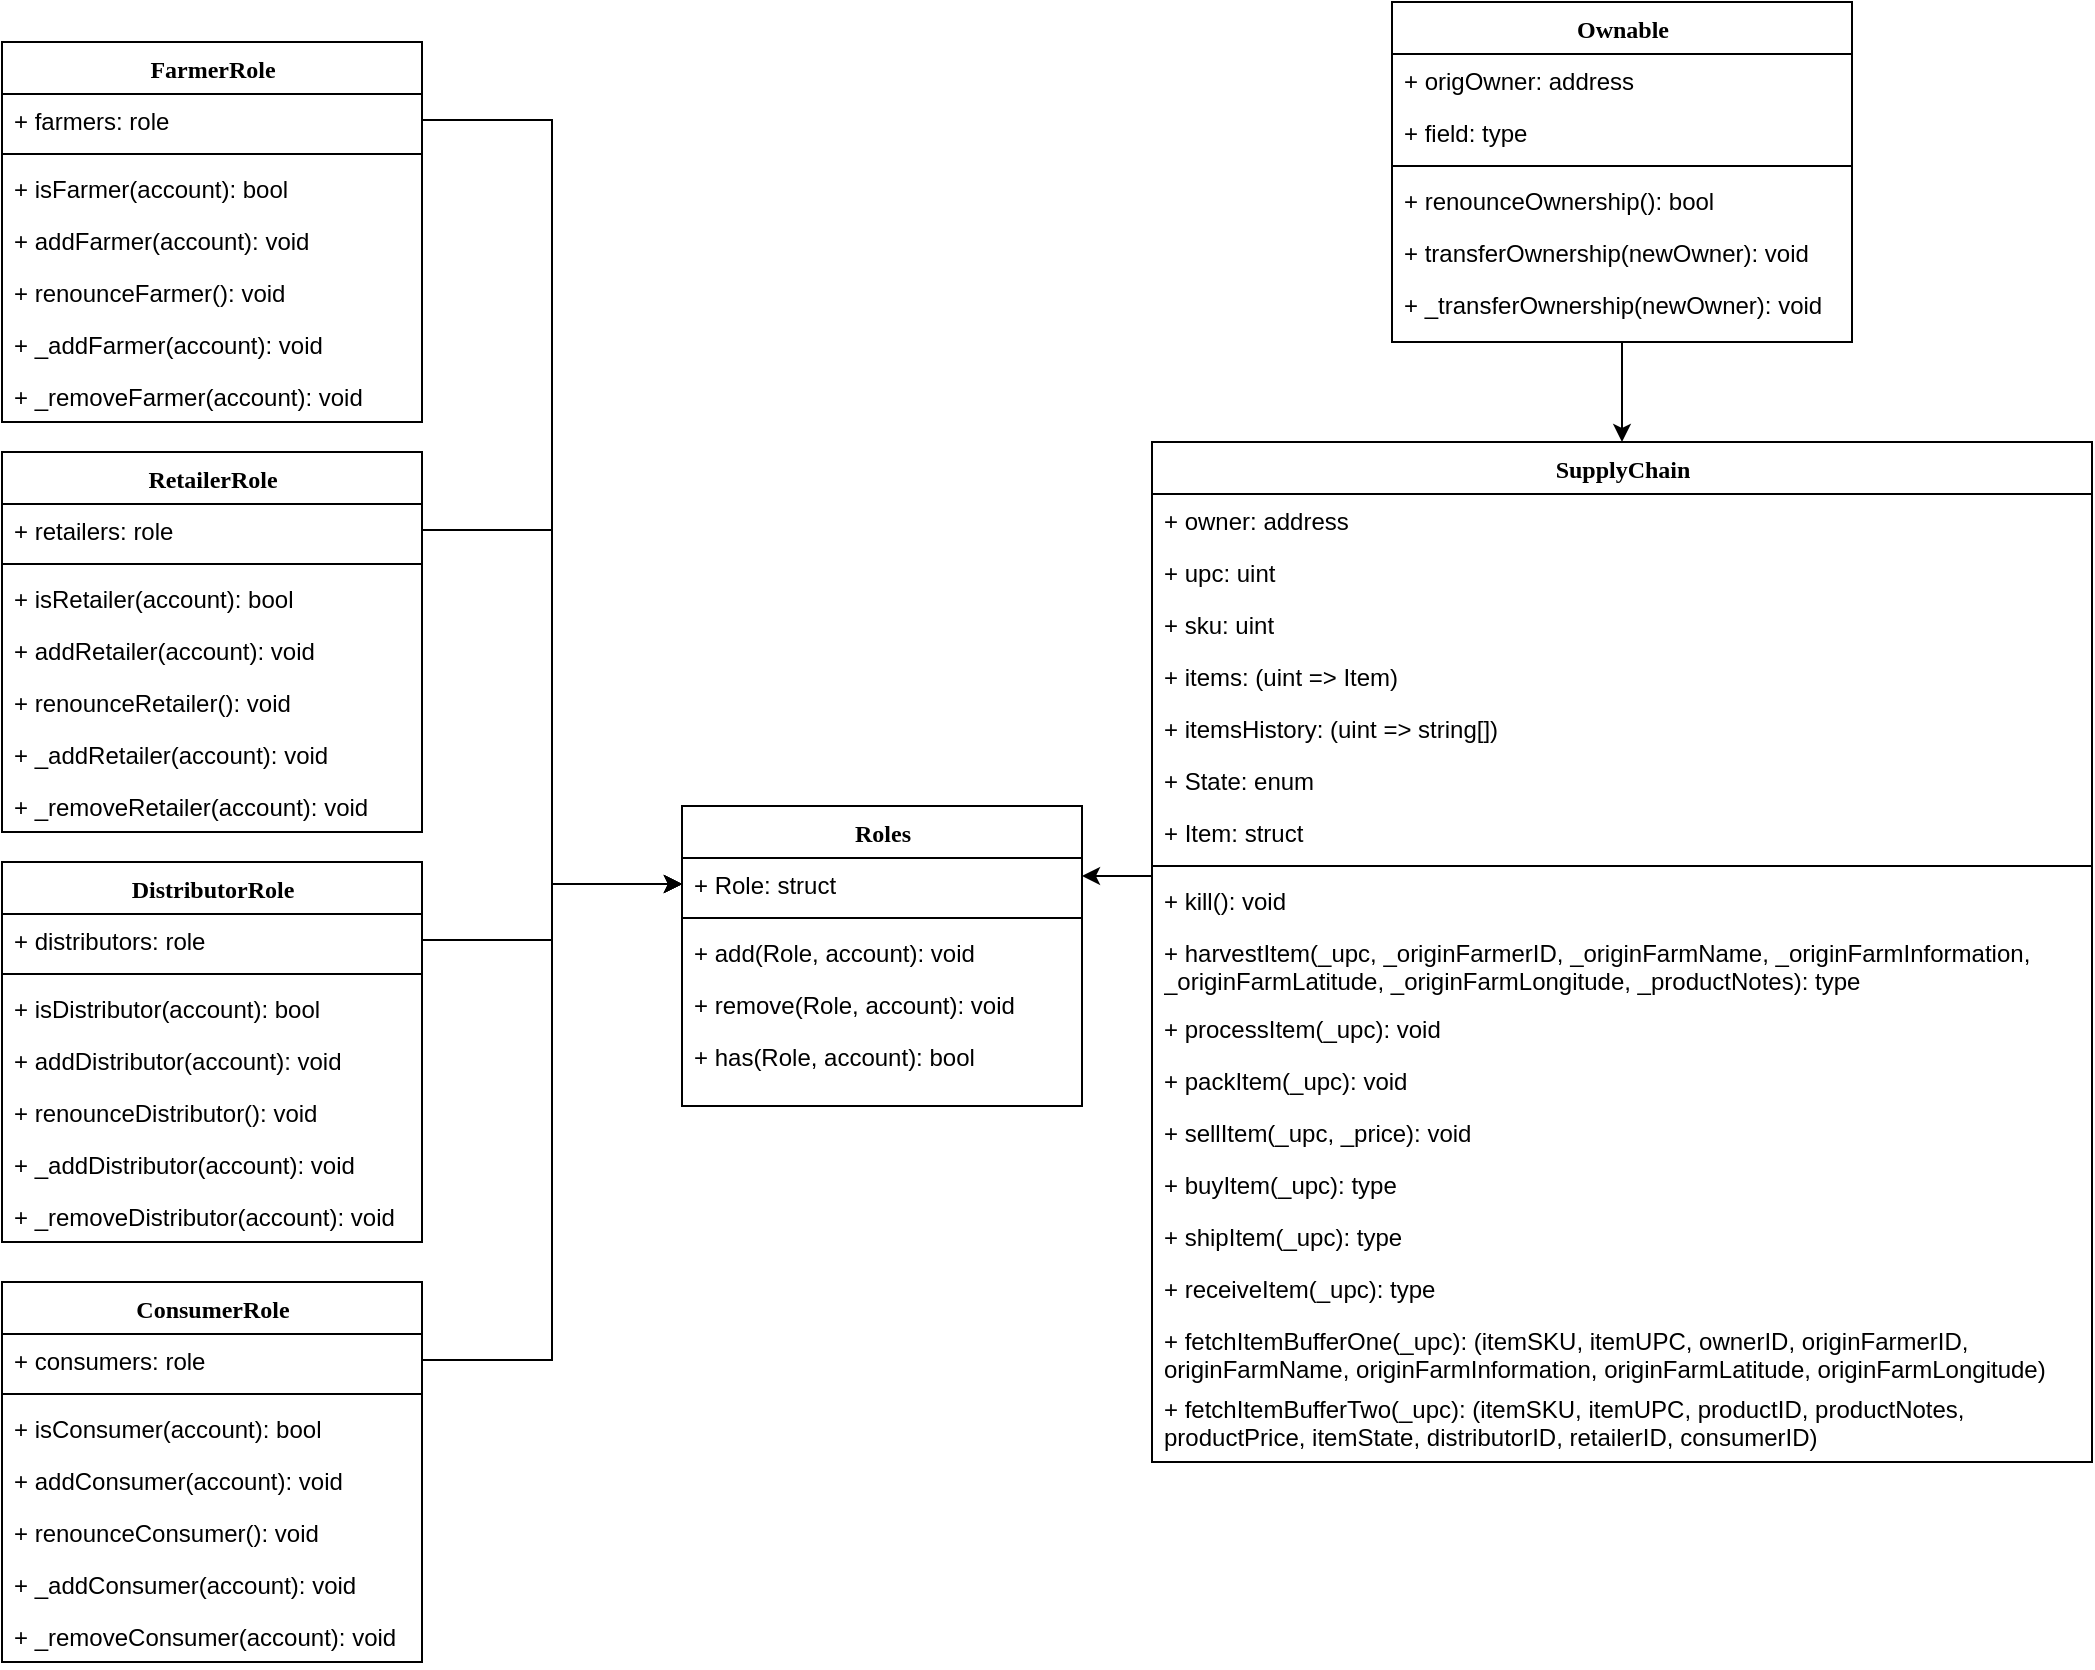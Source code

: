 <mxfile version="14.5.1" type="device"><diagram name="Page-1" id="9f46799a-70d6-7492-0946-bef42562c5a5"><mxGraphModel dx="1422" dy="823" grid="1" gridSize="10" guides="1" tooltips="1" connect="1" arrows="1" fold="1" page="1" pageScale="1" pageWidth="1100" pageHeight="850" background="#ffffff" math="0" shadow="0"><root><mxCell id="0"/><mxCell id="1" parent="0"/><mxCell id="78961159f06e98e8-30" value="Roles" style="swimlane;html=1;fontStyle=1;align=center;verticalAlign=top;childLayout=stackLayout;horizontal=1;startSize=26;horizontalStack=0;resizeParent=1;resizeLast=0;collapsible=1;marginBottom=0;swimlaneFillColor=#ffffff;rounded=0;shadow=0;comic=0;labelBackgroundColor=none;strokeWidth=1;fillColor=none;fontFamily=Verdana;fontSize=12" parent="1" vertex="1"><mxGeometry x="380" y="412" width="200" height="150" as="geometry"/></mxCell><mxCell id="78961159f06e98e8-31" value="+ Role: struct" style="text;html=1;strokeColor=none;fillColor=none;align=left;verticalAlign=top;spacingLeft=4;spacingRight=4;whiteSpace=wrap;overflow=hidden;rotatable=0;points=[[0,0.5],[1,0.5]];portConstraint=eastwest;" parent="78961159f06e98e8-30" vertex="1"><mxGeometry y="26" width="200" height="26" as="geometry"/></mxCell><mxCell id="78961159f06e98e8-38" value="" style="line;html=1;strokeWidth=1;fillColor=none;align=left;verticalAlign=middle;spacingTop=-1;spacingLeft=3;spacingRight=3;rotatable=0;labelPosition=right;points=[];portConstraint=eastwest;" parent="78961159f06e98e8-30" vertex="1"><mxGeometry y="52" width="200" height="8" as="geometry"/></mxCell><mxCell id="78961159f06e98e8-39" value="+ add(Role, account): void" style="text;html=1;strokeColor=none;fillColor=none;align=left;verticalAlign=top;spacingLeft=4;spacingRight=4;whiteSpace=wrap;overflow=hidden;rotatable=0;points=[[0,0.5],[1,0.5]];portConstraint=eastwest;" parent="78961159f06e98e8-30" vertex="1"><mxGeometry y="60" width="200" height="26" as="geometry"/></mxCell><mxCell id="78961159f06e98e8-40" value="+ remove(Role, account): void" style="text;html=1;strokeColor=none;fillColor=none;align=left;verticalAlign=top;spacingLeft=4;spacingRight=4;whiteSpace=wrap;overflow=hidden;rotatable=0;points=[[0,0.5],[1,0.5]];portConstraint=eastwest;" parent="78961159f06e98e8-30" vertex="1"><mxGeometry y="86" width="200" height="26" as="geometry"/></mxCell><mxCell id="78961159f06e98e8-42" value="+ has(Role, account): bool" style="text;html=1;strokeColor=none;fillColor=none;align=left;verticalAlign=top;spacingLeft=4;spacingRight=4;whiteSpace=wrap;overflow=hidden;rotatable=0;points=[[0,0.5],[1,0.5]];portConstraint=eastwest;" parent="78961159f06e98e8-30" vertex="1"><mxGeometry y="112" width="200" height="26" as="geometry"/></mxCell><mxCell id="WTF9cQ4kRu0ttjdRwdqQ-119" style="edgeStyle=orthogonalEdgeStyle;rounded=0;orthogonalLoop=1;jettySize=auto;html=1;exitX=0;exitY=0.5;exitDx=0;exitDy=0;" edge="1" parent="1"><mxGeometry relative="1" as="geometry"><mxPoint x="615" y="447" as="sourcePoint"/><mxPoint x="580" y="447" as="targetPoint"/></mxGeometry></mxCell><mxCell id="78961159f06e98e8-43" value="SupplyChain" style="swimlane;html=1;fontStyle=1;align=center;verticalAlign=top;childLayout=stackLayout;horizontal=1;startSize=26;horizontalStack=0;resizeParent=1;resizeLast=0;collapsible=1;marginBottom=0;swimlaneFillColor=#ffffff;rounded=0;shadow=0;comic=0;labelBackgroundColor=none;strokeWidth=1;fillColor=none;fontFamily=Verdana;fontSize=12" parent="1" vertex="1"><mxGeometry x="615" y="230" width="470" height="510" as="geometry"/></mxCell><mxCell id="78961159f06e98e8-44" value="+ owner: address" style="text;html=1;strokeColor=none;fillColor=none;align=left;verticalAlign=top;spacingLeft=4;spacingRight=4;whiteSpace=wrap;overflow=hidden;rotatable=0;points=[[0,0.5],[1,0.5]];portConstraint=eastwest;" parent="78961159f06e98e8-43" vertex="1"><mxGeometry y="26" width="470" height="26" as="geometry"/></mxCell><mxCell id="78961159f06e98e8-45" value="+ upc: uint" style="text;html=1;strokeColor=none;fillColor=none;align=left;verticalAlign=top;spacingLeft=4;spacingRight=4;whiteSpace=wrap;overflow=hidden;rotatable=0;points=[[0,0.5],[1,0.5]];portConstraint=eastwest;" parent="78961159f06e98e8-43" vertex="1"><mxGeometry y="52" width="470" height="26" as="geometry"/></mxCell><mxCell id="78961159f06e98e8-49" value="+ sku: uint" style="text;html=1;strokeColor=none;fillColor=none;align=left;verticalAlign=top;spacingLeft=4;spacingRight=4;whiteSpace=wrap;overflow=hidden;rotatable=0;points=[[0,0.5],[1,0.5]];portConstraint=eastwest;" parent="78961159f06e98e8-43" vertex="1"><mxGeometry y="78" width="470" height="26" as="geometry"/></mxCell><mxCell id="78961159f06e98e8-50" value="+ items: (uint =&amp;gt; Item)" style="text;html=1;strokeColor=none;fillColor=none;align=left;verticalAlign=top;spacingLeft=4;spacingRight=4;whiteSpace=wrap;overflow=hidden;rotatable=0;points=[[0,0.5],[1,0.5]];portConstraint=eastwest;" parent="78961159f06e98e8-43" vertex="1"><mxGeometry y="104" width="470" height="26" as="geometry"/></mxCell><mxCell id="WTF9cQ4kRu0ttjdRwdqQ-55" value="+ itemsHistory: (uint =&amp;gt; string[])" style="text;html=1;strokeColor=none;fillColor=none;align=left;verticalAlign=top;spacingLeft=4;spacingRight=4;whiteSpace=wrap;overflow=hidden;rotatable=0;points=[[0,0.5],[1,0.5]];portConstraint=eastwest;" vertex="1" parent="78961159f06e98e8-43"><mxGeometry y="130" width="470" height="26" as="geometry"/></mxCell><mxCell id="WTF9cQ4kRu0ttjdRwdqQ-56" value="+ State: enum" style="text;html=1;strokeColor=none;fillColor=none;align=left;verticalAlign=top;spacingLeft=4;spacingRight=4;whiteSpace=wrap;overflow=hidden;rotatable=0;points=[[0,0.5],[1,0.5]];portConstraint=eastwest;" vertex="1" parent="78961159f06e98e8-43"><mxGeometry y="156" width="470" height="26" as="geometry"/></mxCell><mxCell id="WTF9cQ4kRu0ttjdRwdqQ-57" value="+ Item: struct" style="text;html=1;strokeColor=none;fillColor=none;align=left;verticalAlign=top;spacingLeft=4;spacingRight=4;whiteSpace=wrap;overflow=hidden;rotatable=0;points=[[0,0.5],[1,0.5]];portConstraint=eastwest;" vertex="1" parent="78961159f06e98e8-43"><mxGeometry y="182" width="470" height="26" as="geometry"/></mxCell><mxCell id="78961159f06e98e8-51" value="" style="line;html=1;strokeWidth=1;fillColor=none;align=left;verticalAlign=middle;spacingTop=-1;spacingLeft=3;spacingRight=3;rotatable=0;labelPosition=right;points=[];portConstraint=eastwest;" parent="78961159f06e98e8-43" vertex="1"><mxGeometry y="208" width="470" height="8" as="geometry"/></mxCell><mxCell id="78961159f06e98e8-52" value="+ kill(): void" style="text;html=1;strokeColor=none;fillColor=none;align=left;verticalAlign=top;spacingLeft=4;spacingRight=4;whiteSpace=wrap;overflow=hidden;rotatable=0;points=[[0,0.5],[1,0.5]];portConstraint=eastwest;" parent="78961159f06e98e8-43" vertex="1"><mxGeometry y="216" width="470" height="26" as="geometry"/></mxCell><mxCell id="78961159f06e98e8-53" value="+ harvestItem(_upc, _originFarmerID, _originFarmName, _originFarmInformation, _originFarmLatitude, _originFarmLongitude, _productNotes): type" style="text;html=1;strokeColor=none;fillColor=none;align=left;verticalAlign=top;spacingLeft=4;spacingRight=4;whiteSpace=wrap;overflow=hidden;rotatable=0;points=[[0,0.5],[1,0.5]];portConstraint=eastwest;" parent="78961159f06e98e8-43" vertex="1"><mxGeometry y="242" width="470" height="38" as="geometry"/></mxCell><mxCell id="WTF9cQ4kRu0ttjdRwdqQ-51" value="+ processItem(_upc): void" style="text;html=1;strokeColor=none;fillColor=none;align=left;verticalAlign=top;spacingLeft=4;spacingRight=4;whiteSpace=wrap;overflow=hidden;rotatable=0;points=[[0,0.5],[1,0.5]];portConstraint=eastwest;" vertex="1" parent="78961159f06e98e8-43"><mxGeometry y="280" width="470" height="26" as="geometry"/></mxCell><mxCell id="WTF9cQ4kRu0ttjdRwdqQ-52" value="+ packItem(_upc): void" style="text;html=1;strokeColor=none;fillColor=none;align=left;verticalAlign=top;spacingLeft=4;spacingRight=4;whiteSpace=wrap;overflow=hidden;rotatable=0;points=[[0,0.5],[1,0.5]];portConstraint=eastwest;" vertex="1" parent="78961159f06e98e8-43"><mxGeometry y="306" width="470" height="26" as="geometry"/></mxCell><mxCell id="WTF9cQ4kRu0ttjdRwdqQ-53" value="+ sellItem(_upc, _price): void" style="text;html=1;strokeColor=none;fillColor=none;align=left;verticalAlign=top;spacingLeft=4;spacingRight=4;whiteSpace=wrap;overflow=hidden;rotatable=0;points=[[0,0.5],[1,0.5]];portConstraint=eastwest;" vertex="1" parent="78961159f06e98e8-43"><mxGeometry y="332" width="470" height="26" as="geometry"/></mxCell><mxCell id="WTF9cQ4kRu0ttjdRwdqQ-58" value="+ buyItem(_upc): type" style="text;html=1;strokeColor=none;fillColor=none;align=left;verticalAlign=top;spacingLeft=4;spacingRight=4;whiteSpace=wrap;overflow=hidden;rotatable=0;points=[[0,0.5],[1,0.5]];portConstraint=eastwest;" vertex="1" parent="78961159f06e98e8-43"><mxGeometry y="358" width="470" height="26" as="geometry"/></mxCell><mxCell id="WTF9cQ4kRu0ttjdRwdqQ-54" value="+ shipItem(_upc): type" style="text;html=1;strokeColor=none;fillColor=none;align=left;verticalAlign=top;spacingLeft=4;spacingRight=4;whiteSpace=wrap;overflow=hidden;rotatable=0;points=[[0,0.5],[1,0.5]];portConstraint=eastwest;" vertex="1" parent="78961159f06e98e8-43"><mxGeometry y="384" width="470" height="26" as="geometry"/></mxCell><mxCell id="WTF9cQ4kRu0ttjdRwdqQ-60" value="+ receiveItem(_upc): type" style="text;html=1;strokeColor=none;fillColor=none;align=left;verticalAlign=top;spacingLeft=4;spacingRight=4;whiteSpace=wrap;overflow=hidden;rotatable=0;points=[[0,0.5],[1,0.5]];portConstraint=eastwest;" vertex="1" parent="78961159f06e98e8-43"><mxGeometry y="410" width="470" height="26" as="geometry"/></mxCell><mxCell id="WTF9cQ4kRu0ttjdRwdqQ-61" value="+ fetchItemBufferOne(_upc): (itemSKU, itemUPC, ownerID, originFarmerID, originFarmName, originFarmInformation, originFarmLatitude, originFarmLongitude)" style="text;html=1;strokeColor=none;fillColor=none;align=left;verticalAlign=top;spacingLeft=4;spacingRight=4;whiteSpace=wrap;overflow=hidden;rotatable=0;points=[[0,0.5],[1,0.5]];portConstraint=eastwest;" vertex="1" parent="78961159f06e98e8-43"><mxGeometry y="436" width="470" height="34" as="geometry"/></mxCell><mxCell id="WTF9cQ4kRu0ttjdRwdqQ-62" value="+ fetchItemBufferTwo(_upc): (itemSKU, itemUPC, productID, productNotes, productPrice, itemState, distributorID, retailerID, consumerID)" style="text;html=1;strokeColor=none;fillColor=none;align=left;verticalAlign=top;spacingLeft=4;spacingRight=4;whiteSpace=wrap;overflow=hidden;rotatable=0;points=[[0,0.5],[1,0.5]];portConstraint=eastwest;" vertex="1" parent="78961159f06e98e8-43"><mxGeometry y="470" width="470" height="40" as="geometry"/></mxCell><mxCell id="WTF9cQ4kRu0ttjdRwdqQ-68" style="edgeStyle=orthogonalEdgeStyle;rounded=0;orthogonalLoop=1;jettySize=auto;html=1;entryX=0.5;entryY=0;entryDx=0;entryDy=0;" edge="1" parent="1" source="78961159f06e98e8-108" target="78961159f06e98e8-43"><mxGeometry relative="1" as="geometry"/></mxCell><mxCell id="78961159f06e98e8-108" value="Ownable" style="swimlane;html=1;fontStyle=1;align=center;verticalAlign=top;childLayout=stackLayout;horizontal=1;startSize=26;horizontalStack=0;resizeParent=1;resizeLast=0;collapsible=1;marginBottom=0;swimlaneFillColor=#ffffff;rounded=0;shadow=0;comic=0;labelBackgroundColor=none;strokeWidth=1;fillColor=none;fontFamily=Verdana;fontSize=12" parent="1" vertex="1"><mxGeometry x="735" y="10" width="230" height="170" as="geometry"/></mxCell><mxCell id="78961159f06e98e8-109" value="+ origOwner: address" style="text;html=1;strokeColor=none;fillColor=none;align=left;verticalAlign=top;spacingLeft=4;spacingRight=4;whiteSpace=wrap;overflow=hidden;rotatable=0;points=[[0,0.5],[1,0.5]];portConstraint=eastwest;" parent="78961159f06e98e8-108" vertex="1"><mxGeometry y="26" width="230" height="26" as="geometry"/></mxCell><mxCell id="78961159f06e98e8-110" value="+ field: type" style="text;html=1;strokeColor=none;fillColor=none;align=left;verticalAlign=top;spacingLeft=4;spacingRight=4;whiteSpace=wrap;overflow=hidden;rotatable=0;points=[[0,0.5],[1,0.5]];portConstraint=eastwest;" parent="78961159f06e98e8-108" vertex="1"><mxGeometry y="52" width="230" height="26" as="geometry"/></mxCell><mxCell id="78961159f06e98e8-116" value="" style="line;html=1;strokeWidth=1;fillColor=none;align=left;verticalAlign=middle;spacingTop=-1;spacingLeft=3;spacingRight=3;rotatable=0;labelPosition=right;points=[];portConstraint=eastwest;" parent="78961159f06e98e8-108" vertex="1"><mxGeometry y="78" width="230" height="8" as="geometry"/></mxCell><mxCell id="78961159f06e98e8-117" value="+ renounceOwnership(): bool" style="text;html=1;strokeColor=none;fillColor=none;align=left;verticalAlign=top;spacingLeft=4;spacingRight=4;whiteSpace=wrap;overflow=hidden;rotatable=0;points=[[0,0.5],[1,0.5]];portConstraint=eastwest;" parent="78961159f06e98e8-108" vertex="1"><mxGeometry y="86" width="230" height="26" as="geometry"/></mxCell><mxCell id="78961159f06e98e8-120" value="+ transferOwnership(newOwner): void" style="text;html=1;strokeColor=none;fillColor=none;align=left;verticalAlign=top;spacingLeft=4;spacingRight=4;whiteSpace=wrap;overflow=hidden;rotatable=0;points=[[0,0.5],[1,0.5]];portConstraint=eastwest;" parent="78961159f06e98e8-108" vertex="1"><mxGeometry y="112" width="230" height="26" as="geometry"/></mxCell><mxCell id="WTF9cQ4kRu0ttjdRwdqQ-47" value="+ _transferOwnership(newOwner): void" style="text;html=1;strokeColor=none;fillColor=none;align=left;verticalAlign=top;spacingLeft=4;spacingRight=4;whiteSpace=wrap;overflow=hidden;rotatable=0;points=[[0,0.5],[1,0.5]];portConstraint=eastwest;" vertex="1" parent="78961159f06e98e8-108"><mxGeometry y="138" width="230" height="26" as="geometry"/></mxCell><mxCell id="WTF9cQ4kRu0ttjdRwdqQ-75" value="FarmerRole" style="swimlane;html=1;fontStyle=1;align=center;verticalAlign=top;childLayout=stackLayout;horizontal=1;startSize=26;horizontalStack=0;resizeParent=1;resizeLast=0;collapsible=1;marginBottom=0;swimlaneFillColor=#ffffff;rounded=0;shadow=0;comic=0;labelBackgroundColor=none;strokeWidth=1;fillColor=none;fontFamily=Verdana;fontSize=12" vertex="1" parent="1"><mxGeometry x="40" y="30" width="210" height="190" as="geometry"/></mxCell><mxCell id="WTF9cQ4kRu0ttjdRwdqQ-76" value="+ farmers: role" style="text;html=1;strokeColor=none;fillColor=none;align=left;verticalAlign=top;spacingLeft=4;spacingRight=4;whiteSpace=wrap;overflow=hidden;rotatable=0;points=[[0,0.5],[1,0.5]];portConstraint=eastwest;" vertex="1" parent="WTF9cQ4kRu0ttjdRwdqQ-75"><mxGeometry y="26" width="210" height="26" as="geometry"/></mxCell><mxCell id="WTF9cQ4kRu0ttjdRwdqQ-81" value="" style="line;html=1;strokeWidth=1;fillColor=none;align=left;verticalAlign=middle;spacingTop=-1;spacingLeft=3;spacingRight=3;rotatable=0;labelPosition=right;points=[];portConstraint=eastwest;" vertex="1" parent="WTF9cQ4kRu0ttjdRwdqQ-75"><mxGeometry y="52" width="210" height="8" as="geometry"/></mxCell><mxCell id="WTF9cQ4kRu0ttjdRwdqQ-82" value="+ isFarmer(account): bool" style="text;html=1;strokeColor=none;fillColor=none;align=left;verticalAlign=top;spacingLeft=4;spacingRight=4;whiteSpace=wrap;overflow=hidden;rotatable=0;points=[[0,0.5],[1,0.5]];portConstraint=eastwest;" vertex="1" parent="WTF9cQ4kRu0ttjdRwdqQ-75"><mxGeometry y="60" width="210" height="26" as="geometry"/></mxCell><mxCell id="WTF9cQ4kRu0ttjdRwdqQ-83" value="+ addFarmer(account): void" style="text;html=1;strokeColor=none;fillColor=none;align=left;verticalAlign=top;spacingLeft=4;spacingRight=4;whiteSpace=wrap;overflow=hidden;rotatable=0;points=[[0,0.5],[1,0.5]];portConstraint=eastwest;" vertex="1" parent="WTF9cQ4kRu0ttjdRwdqQ-75"><mxGeometry y="86" width="210" height="26" as="geometry"/></mxCell><mxCell id="WTF9cQ4kRu0ttjdRwdqQ-84" value="+ renounceFarmer(): void" style="text;html=1;strokeColor=none;fillColor=none;align=left;verticalAlign=top;spacingLeft=4;spacingRight=4;whiteSpace=wrap;overflow=hidden;rotatable=0;points=[[0,0.5],[1,0.5]];portConstraint=eastwest;" vertex="1" parent="WTF9cQ4kRu0ttjdRwdqQ-75"><mxGeometry y="112" width="210" height="26" as="geometry"/></mxCell><mxCell id="WTF9cQ4kRu0ttjdRwdqQ-85" value="+ _addFarmer(account): void" style="text;html=1;strokeColor=none;fillColor=none;align=left;verticalAlign=top;spacingLeft=4;spacingRight=4;whiteSpace=wrap;overflow=hidden;rotatable=0;points=[[0,0.5],[1,0.5]];portConstraint=eastwest;" vertex="1" parent="WTF9cQ4kRu0ttjdRwdqQ-75"><mxGeometry y="138" width="210" height="26" as="geometry"/></mxCell><mxCell id="WTF9cQ4kRu0ttjdRwdqQ-86" value="+ _removeFarmer(account): void" style="text;html=1;strokeColor=none;fillColor=none;align=left;verticalAlign=top;spacingLeft=4;spacingRight=4;whiteSpace=wrap;overflow=hidden;rotatable=0;points=[[0,0.5],[1,0.5]];portConstraint=eastwest;" vertex="1" parent="WTF9cQ4kRu0ttjdRwdqQ-75"><mxGeometry y="164" width="210" height="26" as="geometry"/></mxCell><mxCell id="WTF9cQ4kRu0ttjdRwdqQ-95" value="RetailerRole" style="swimlane;html=1;fontStyle=1;align=center;verticalAlign=top;childLayout=stackLayout;horizontal=1;startSize=26;horizontalStack=0;resizeParent=1;resizeLast=0;collapsible=1;marginBottom=0;swimlaneFillColor=#ffffff;rounded=0;shadow=0;comic=0;labelBackgroundColor=none;strokeWidth=1;fillColor=none;fontFamily=Verdana;fontSize=12" vertex="1" parent="1"><mxGeometry x="40" y="235" width="210" height="190" as="geometry"/></mxCell><mxCell id="WTF9cQ4kRu0ttjdRwdqQ-96" value="+ retailers: role" style="text;html=1;strokeColor=none;fillColor=none;align=left;verticalAlign=top;spacingLeft=4;spacingRight=4;whiteSpace=wrap;overflow=hidden;rotatable=0;points=[[0,0.5],[1,0.5]];portConstraint=eastwest;" vertex="1" parent="WTF9cQ4kRu0ttjdRwdqQ-95"><mxGeometry y="26" width="210" height="26" as="geometry"/></mxCell><mxCell id="WTF9cQ4kRu0ttjdRwdqQ-97" value="" style="line;html=1;strokeWidth=1;fillColor=none;align=left;verticalAlign=middle;spacingTop=-1;spacingLeft=3;spacingRight=3;rotatable=0;labelPosition=right;points=[];portConstraint=eastwest;" vertex="1" parent="WTF9cQ4kRu0ttjdRwdqQ-95"><mxGeometry y="52" width="210" height="8" as="geometry"/></mxCell><mxCell id="WTF9cQ4kRu0ttjdRwdqQ-98" value="+ isRetailer(account): bool" style="text;html=1;strokeColor=none;fillColor=none;align=left;verticalAlign=top;spacingLeft=4;spacingRight=4;whiteSpace=wrap;overflow=hidden;rotatable=0;points=[[0,0.5],[1,0.5]];portConstraint=eastwest;" vertex="1" parent="WTF9cQ4kRu0ttjdRwdqQ-95"><mxGeometry y="60" width="210" height="26" as="geometry"/></mxCell><mxCell id="WTF9cQ4kRu0ttjdRwdqQ-99" value="+ addRetailer(account): void" style="text;html=1;strokeColor=none;fillColor=none;align=left;verticalAlign=top;spacingLeft=4;spacingRight=4;whiteSpace=wrap;overflow=hidden;rotatable=0;points=[[0,0.5],[1,0.5]];portConstraint=eastwest;" vertex="1" parent="WTF9cQ4kRu0ttjdRwdqQ-95"><mxGeometry y="86" width="210" height="26" as="geometry"/></mxCell><mxCell id="WTF9cQ4kRu0ttjdRwdqQ-100" value="+ renounceRetailer(): void" style="text;html=1;strokeColor=none;fillColor=none;align=left;verticalAlign=top;spacingLeft=4;spacingRight=4;whiteSpace=wrap;overflow=hidden;rotatable=0;points=[[0,0.5],[1,0.5]];portConstraint=eastwest;" vertex="1" parent="WTF9cQ4kRu0ttjdRwdqQ-95"><mxGeometry y="112" width="210" height="26" as="geometry"/></mxCell><mxCell id="WTF9cQ4kRu0ttjdRwdqQ-101" value="+ _addRetailer(account): void" style="text;html=1;strokeColor=none;fillColor=none;align=left;verticalAlign=top;spacingLeft=4;spacingRight=4;whiteSpace=wrap;overflow=hidden;rotatable=0;points=[[0,0.5],[1,0.5]];portConstraint=eastwest;" vertex="1" parent="WTF9cQ4kRu0ttjdRwdqQ-95"><mxGeometry y="138" width="210" height="26" as="geometry"/></mxCell><mxCell id="WTF9cQ4kRu0ttjdRwdqQ-102" value="+ _removeRetailer(account): void" style="text;html=1;strokeColor=none;fillColor=none;align=left;verticalAlign=top;spacingLeft=4;spacingRight=4;whiteSpace=wrap;overflow=hidden;rotatable=0;points=[[0,0.5],[1,0.5]];portConstraint=eastwest;" vertex="1" parent="WTF9cQ4kRu0ttjdRwdqQ-95"><mxGeometry y="164" width="210" height="26" as="geometry"/></mxCell><mxCell id="WTF9cQ4kRu0ttjdRwdqQ-103" value="DistributorRole" style="swimlane;html=1;fontStyle=1;align=center;verticalAlign=top;childLayout=stackLayout;horizontal=1;startSize=26;horizontalStack=0;resizeParent=1;resizeLast=0;collapsible=1;marginBottom=0;swimlaneFillColor=#ffffff;rounded=0;shadow=0;comic=0;labelBackgroundColor=none;strokeWidth=1;fillColor=none;fontFamily=Verdana;fontSize=12" vertex="1" parent="1"><mxGeometry x="40" y="440" width="210" height="190" as="geometry"/></mxCell><mxCell id="WTF9cQ4kRu0ttjdRwdqQ-104" value="+ distributors: role" style="text;html=1;strokeColor=none;fillColor=none;align=left;verticalAlign=top;spacingLeft=4;spacingRight=4;whiteSpace=wrap;overflow=hidden;rotatable=0;points=[[0,0.5],[1,0.5]];portConstraint=eastwest;" vertex="1" parent="WTF9cQ4kRu0ttjdRwdqQ-103"><mxGeometry y="26" width="210" height="26" as="geometry"/></mxCell><mxCell id="WTF9cQ4kRu0ttjdRwdqQ-105" value="" style="line;html=1;strokeWidth=1;fillColor=none;align=left;verticalAlign=middle;spacingTop=-1;spacingLeft=3;spacingRight=3;rotatable=0;labelPosition=right;points=[];portConstraint=eastwest;" vertex="1" parent="WTF9cQ4kRu0ttjdRwdqQ-103"><mxGeometry y="52" width="210" height="8" as="geometry"/></mxCell><mxCell id="WTF9cQ4kRu0ttjdRwdqQ-106" value="+ isDistributor(account): bool" style="text;html=1;strokeColor=none;fillColor=none;align=left;verticalAlign=top;spacingLeft=4;spacingRight=4;whiteSpace=wrap;overflow=hidden;rotatable=0;points=[[0,0.5],[1,0.5]];portConstraint=eastwest;" vertex="1" parent="WTF9cQ4kRu0ttjdRwdqQ-103"><mxGeometry y="60" width="210" height="26" as="geometry"/></mxCell><mxCell id="WTF9cQ4kRu0ttjdRwdqQ-107" value="+ addDistributor(account): void" style="text;html=1;strokeColor=none;fillColor=none;align=left;verticalAlign=top;spacingLeft=4;spacingRight=4;whiteSpace=wrap;overflow=hidden;rotatable=0;points=[[0,0.5],[1,0.5]];portConstraint=eastwest;" vertex="1" parent="WTF9cQ4kRu0ttjdRwdqQ-103"><mxGeometry y="86" width="210" height="26" as="geometry"/></mxCell><mxCell id="WTF9cQ4kRu0ttjdRwdqQ-108" value="+ renounceDistributor(): void" style="text;html=1;strokeColor=none;fillColor=none;align=left;verticalAlign=top;spacingLeft=4;spacingRight=4;whiteSpace=wrap;overflow=hidden;rotatable=0;points=[[0,0.5],[1,0.5]];portConstraint=eastwest;" vertex="1" parent="WTF9cQ4kRu0ttjdRwdqQ-103"><mxGeometry y="112" width="210" height="26" as="geometry"/></mxCell><mxCell id="WTF9cQ4kRu0ttjdRwdqQ-109" value="+ _addDistributor(account): void" style="text;html=1;strokeColor=none;fillColor=none;align=left;verticalAlign=top;spacingLeft=4;spacingRight=4;whiteSpace=wrap;overflow=hidden;rotatable=0;points=[[0,0.5],[1,0.5]];portConstraint=eastwest;" vertex="1" parent="WTF9cQ4kRu0ttjdRwdqQ-103"><mxGeometry y="138" width="210" height="26" as="geometry"/></mxCell><mxCell id="WTF9cQ4kRu0ttjdRwdqQ-110" value="+ _removeDistributor(account): void" style="text;html=1;strokeColor=none;fillColor=none;align=left;verticalAlign=top;spacingLeft=4;spacingRight=4;whiteSpace=wrap;overflow=hidden;rotatable=0;points=[[0,0.5],[1,0.5]];portConstraint=eastwest;" vertex="1" parent="WTF9cQ4kRu0ttjdRwdqQ-103"><mxGeometry y="164" width="210" height="26" as="geometry"/></mxCell><mxCell id="WTF9cQ4kRu0ttjdRwdqQ-111" value="ConsumerRole" style="swimlane;html=1;fontStyle=1;align=center;verticalAlign=top;childLayout=stackLayout;horizontal=1;startSize=26;horizontalStack=0;resizeParent=1;resizeLast=0;collapsible=1;marginBottom=0;swimlaneFillColor=#ffffff;rounded=0;shadow=0;comic=0;labelBackgroundColor=none;strokeWidth=1;fillColor=none;fontFamily=Verdana;fontSize=12" vertex="1" parent="1"><mxGeometry x="40" y="650" width="210" height="190" as="geometry"/></mxCell><mxCell id="WTF9cQ4kRu0ttjdRwdqQ-112" value="+ consumers: role" style="text;html=1;strokeColor=none;fillColor=none;align=left;verticalAlign=top;spacingLeft=4;spacingRight=4;whiteSpace=wrap;overflow=hidden;rotatable=0;points=[[0,0.5],[1,0.5]];portConstraint=eastwest;" vertex="1" parent="WTF9cQ4kRu0ttjdRwdqQ-111"><mxGeometry y="26" width="210" height="26" as="geometry"/></mxCell><mxCell id="WTF9cQ4kRu0ttjdRwdqQ-113" value="" style="line;html=1;strokeWidth=1;fillColor=none;align=left;verticalAlign=middle;spacingTop=-1;spacingLeft=3;spacingRight=3;rotatable=0;labelPosition=right;points=[];portConstraint=eastwest;" vertex="1" parent="WTF9cQ4kRu0ttjdRwdqQ-111"><mxGeometry y="52" width="210" height="8" as="geometry"/></mxCell><mxCell id="WTF9cQ4kRu0ttjdRwdqQ-114" value="+ isConsumer(account): bool" style="text;html=1;strokeColor=none;fillColor=none;align=left;verticalAlign=top;spacingLeft=4;spacingRight=4;whiteSpace=wrap;overflow=hidden;rotatable=0;points=[[0,0.5],[1,0.5]];portConstraint=eastwest;" vertex="1" parent="WTF9cQ4kRu0ttjdRwdqQ-111"><mxGeometry y="60" width="210" height="26" as="geometry"/></mxCell><mxCell id="WTF9cQ4kRu0ttjdRwdqQ-115" value="+ addConsumer(account): void" style="text;html=1;strokeColor=none;fillColor=none;align=left;verticalAlign=top;spacingLeft=4;spacingRight=4;whiteSpace=wrap;overflow=hidden;rotatable=0;points=[[0,0.5],[1,0.5]];portConstraint=eastwest;" vertex="1" parent="WTF9cQ4kRu0ttjdRwdqQ-111"><mxGeometry y="86" width="210" height="26" as="geometry"/></mxCell><mxCell id="WTF9cQ4kRu0ttjdRwdqQ-116" value="+ renounceConsumer(): void" style="text;html=1;strokeColor=none;fillColor=none;align=left;verticalAlign=top;spacingLeft=4;spacingRight=4;whiteSpace=wrap;overflow=hidden;rotatable=0;points=[[0,0.5],[1,0.5]];portConstraint=eastwest;" vertex="1" parent="WTF9cQ4kRu0ttjdRwdqQ-111"><mxGeometry y="112" width="210" height="26" as="geometry"/></mxCell><mxCell id="WTF9cQ4kRu0ttjdRwdqQ-117" value="+ _addConsumer(account): void" style="text;html=1;strokeColor=none;fillColor=none;align=left;verticalAlign=top;spacingLeft=4;spacingRight=4;whiteSpace=wrap;overflow=hidden;rotatable=0;points=[[0,0.5],[1,0.5]];portConstraint=eastwest;" vertex="1" parent="WTF9cQ4kRu0ttjdRwdqQ-111"><mxGeometry y="138" width="210" height="26" as="geometry"/></mxCell><mxCell id="WTF9cQ4kRu0ttjdRwdqQ-118" value="+ _removeConsumer(account): void" style="text;html=1;strokeColor=none;fillColor=none;align=left;verticalAlign=top;spacingLeft=4;spacingRight=4;whiteSpace=wrap;overflow=hidden;rotatable=0;points=[[0,0.5],[1,0.5]];portConstraint=eastwest;" vertex="1" parent="WTF9cQ4kRu0ttjdRwdqQ-111"><mxGeometry y="164" width="210" height="26" as="geometry"/></mxCell><mxCell id="WTF9cQ4kRu0ttjdRwdqQ-129" style="edgeStyle=orthogonalEdgeStyle;rounded=0;orthogonalLoop=1;jettySize=auto;html=1;entryX=0;entryY=0.5;entryDx=0;entryDy=0;" edge="1" parent="1" source="WTF9cQ4kRu0ttjdRwdqQ-76" target="78961159f06e98e8-31"><mxGeometry relative="1" as="geometry"/></mxCell><mxCell id="WTF9cQ4kRu0ttjdRwdqQ-130" style="edgeStyle=orthogonalEdgeStyle;rounded=0;orthogonalLoop=1;jettySize=auto;html=1;entryX=0;entryY=0.5;entryDx=0;entryDy=0;" edge="1" parent="1" source="WTF9cQ4kRu0ttjdRwdqQ-96" target="78961159f06e98e8-31"><mxGeometry relative="1" as="geometry"/></mxCell><mxCell id="WTF9cQ4kRu0ttjdRwdqQ-131" style="edgeStyle=orthogonalEdgeStyle;rounded=0;orthogonalLoop=1;jettySize=auto;html=1;entryX=0;entryY=0.5;entryDx=0;entryDy=0;" edge="1" parent="1" source="WTF9cQ4kRu0ttjdRwdqQ-104" target="78961159f06e98e8-31"><mxGeometry relative="1" as="geometry"><mxPoint x="310" y="470" as="targetPoint"/></mxGeometry></mxCell><mxCell id="WTF9cQ4kRu0ttjdRwdqQ-132" style="edgeStyle=orthogonalEdgeStyle;rounded=0;orthogonalLoop=1;jettySize=auto;html=1;entryX=0;entryY=0.5;entryDx=0;entryDy=0;" edge="1" parent="1" source="WTF9cQ4kRu0ttjdRwdqQ-112" target="78961159f06e98e8-31"><mxGeometry relative="1" as="geometry"/></mxCell></root></mxGraphModel></diagram></mxfile>